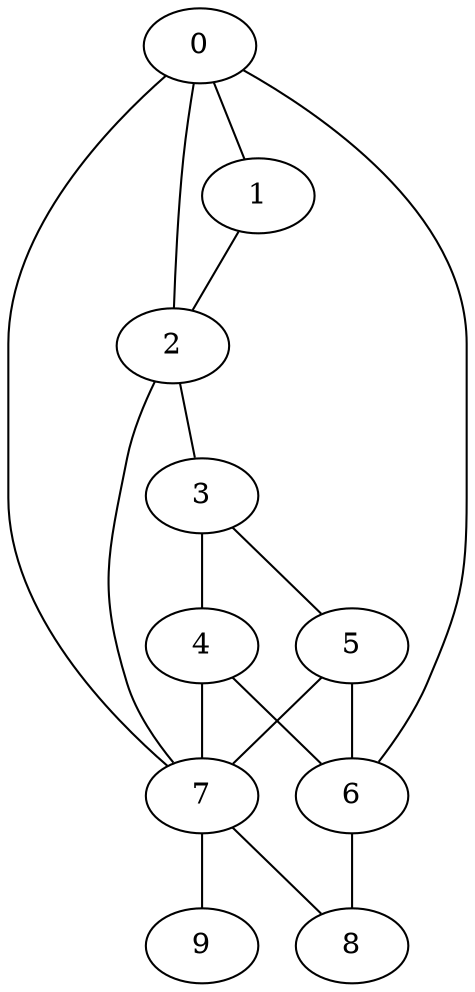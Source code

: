 
graph graphname {
    0 -- 1
0 -- 2
0 -- 7
0 -- 6
1 -- 2
2 -- 3
2 -- 7
3 -- 4
3 -- 5
4 -- 6
4 -- 7
5 -- 7
5 -- 6
6 -- 8
7 -- 9
7 -- 8

}
